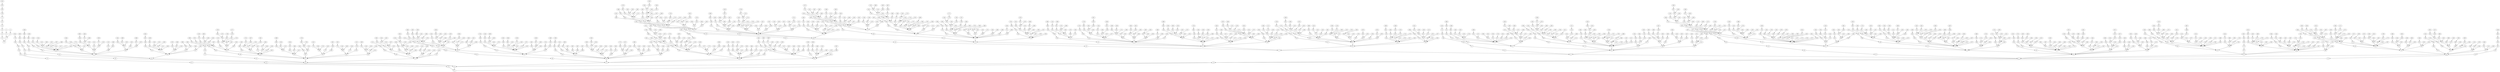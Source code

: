 digraph G {
7 -> 9;
5 -> 7;
3 -> 5;
6 -> 7;
4 -> 6;
10 -> 9;
13 -> 15;
11 -> 13;
12 -> 10;
15 -> 11;
14 -> 11;
16 -> 12;
21 -> 13;
19 -> 21;
17 -> 19;
18 -> 13;
20 -> 14;
22 -> 15;
25 -> 15;
23 -> 25;
24 -> 16;
26 -> 17;
27 -> 15;
28 -> 18;
33 -> 17;
31 -> 33;
29 -> 31;
30 -> 19;
32 -> 20;
34 -> 21;
35 -> 17;
36 -> 22;
39 -> 19;
37 -> 39;
38 -> 23;
40 -> 24;
45 -> 21;
43 -> 45;
41 -> 43;
42 -> 25;
44 -> 26;
46 -> 27;
49 -> 21;
47 -> 49;
48 -> 28;
50 -> 29;
51 -> 23;
52 -> 30;
55 -> 21;
53 -> 55;
54 -> 31;
56 -> 32;
57 -> 25;
58 -> 33;
63 -> 27;
61 -> 63;
59 -> 61;
60 -> 34;
62 -> 35;
64 -> 36;
65 -> 23;
66 -> 37;
69 -> 29;
67 -> 69;
68 -> 38;
70 -> 39;
75 -> 31;
73 -> 75;
71 -> 73;
72 -> 40;
74 -> 41;
76 -> 42;
77 -> 25;
78 -> 43;
81 -> 33;
79 -> 81;
80 -> 44;
82 -> 45;
85 -> 27;
83 -> 85;
84 -> 46;
86 -> 47;
87 -> 35;
88 -> 48;
91 -> 27;
89 -> 91;
90 -> 49;
92 -> 50;
93 -> 37;
94 -> 51;
95 -> 29;
96 -> 52;
99 -> 39;
97 -> 99;
98 -> 53;
100 -> 54;
105 -> 41;
103 -> 105;
101 -> 103;
102 -> 55;
104 -> 56;
106 -> 57;
111 -> 43;
109 -> 111;
107 -> 109;
108 -> 58;
110 -> 59;
112 -> 60;
115 -> 33;
113 -> 115;
114 -> 61;
116 -> 62;
117 -> 45;
118 -> 63;
119 -> 31;
120 -> 64;
121 -> 33;
122 -> 65;
123 -> 47;
124 -> 66;
125 -> 35;
126 -> 67;
129 -> 49;
127 -> 129;
128 -> 68;
130 -> 69;
133 -> 33;
131 -> 133;
132 -> 70;
134 -> 71;
135 -> 51;
136 -> 72;
141 -> 53;
139 -> 141;
137 -> 139;
138 -> 73;
140 -> 74;
142 -> 75;
143 -> 35;
144 -> 76;
145 -> 39;
146 -> 77;
147 -> 55;
148 -> 78;
153 -> 57;
151 -> 153;
149 -> 151;
150 -> 79;
152 -> 80;
154 -> 81;
155 -> 41;
156 -> 82;
159 -> 59;
157 -> 159;
158 -> 83;
160 -> 84;
161 -> 37;
162 -> 85;
165 -> 61;
163 -> 165;
164 -> 86;
166 -> 87;
169 -> 39;
167 -> 169;
168 -> 88;
170 -> 89;
171 -> 63;
172 -> 90;
175 -> 45;
173 -> 175;
174 -> 91;
176 -> 92;
177 -> 65;
178 -> 93;
183 -> 67;
181 -> 183;
179 -> 181;
180 -> 94;
182 -> 95;
184 -> 96;
185 -> 47;
186 -> 97;
187 -> 39;
188 -> 98;
189 -> 69;
190 -> 99;
195 -> 71;
193 -> 195;
191 -> 193;
192 -> 100;
194 -> 101;
196 -> 102;
201 -> 73;
199 -> 201;
197 -> 199;
198 -> 103;
200 -> 104;
202 -> 105;
203 -> 43;
204 -> 106;
205 -> 51;
206 -> 107;
207 -> 75;
208 -> 108;
209 -> 41;
210 -> 109;
213 -> 77;
211 -> 213;
212 -> 110;
214 -> 111;
215 -> 53;
216 -> 112;
217 -> 45;
218 -> 113;
219 -> 79;
220 -> 114;
221 -> 43;
222 -> 115;
225 -> 81;
223 -> 225;
224 -> 116;
226 -> 117;
231 -> 83;
229 -> 231;
227 -> 229;
228 -> 118;
230 -> 119;
232 -> 120;
235 -> 57;
233 -> 235;
234 -> 121;
236 -> 122;
237 -> 85;
238 -> 123;
243 -> 87;
241 -> 243;
239 -> 241;
240 -> 124;
242 -> 125;
244 -> 126;
245 -> 59;
246 -> 127;
247 -> 45;
248 -> 128;
249 -> 89;
250 -> 129;
253 -> 45;
251 -> 253;
252 -> 130;
254 -> 131;
255 -> 91;
256 -> 132;
259 -> 51;
257 -> 259;
258 -> 133;
260 -> 134;
261 -> 93;
262 -> 135;
265 -> 63;
263 -> 265;
264 -> 136;
266 -> 137;
267 -> 95;
268 -> 138;
273 -> 97;
271 -> 273;
269 -> 271;
270 -> 139;
272 -> 140;
274 -> 141;
275 -> 65;
276 -> 142;
279 -> 99;
277 -> 279;
278 -> 143;
280 -> 144;
285 -> 101;
283 -> 285;
281 -> 283;
282 -> 145;
284 -> 146;
286 -> 147;
287 -> 55;
288 -> 148;
289 -> 51;
290 -> 149;
291 -> 103;
292 -> 150;
295 -> 69;
293 -> 295;
294 -> 151;
296 -> 152;
297 -> 105;
298 -> 153;
299 -> 49;
300 -> 154;
301 -> 57;
302 -> 155;
303 -> 107;
304 -> 156;
305 -> 71;
306 -> 157;
309 -> 109;
307 -> 309;
308 -> 158;
310 -> 159;
315 -> 111;
313 -> 315;
311 -> 313;
312 -> 160;
314 -> 161;
316 -> 162;
319 -> 51;
317 -> 319;
318 -> 163;
320 -> 164;
321 -> 113;
322 -> 165;
323 -> 53;
324 -> 166;
325 -> 75;
326 -> 167;
327 -> 115;
328 -> 168;
329 -> 61;
330 -> 169;
333 -> 117;
331 -> 333;
332 -> 170;
334 -> 171;
335 -> 77;
336 -> 172;
339 -> 119;
337 -> 339;
338 -> 173;
340 -> 174;
341 -> 53;
342 -> 175;
343 -> 63;
344 -> 176;
345 -> 121;
346 -> 177;
351 -> 123;
349 -> 351;
347 -> 349;
348 -> 178;
350 -> 179;
352 -> 180;
355 -> 81;
353 -> 355;
354 -> 181;
356 -> 182;
357 -> 125;
358 -> 183;
361 -> 57;
359 -> 361;
360 -> 184;
362 -> 185;
363 -> 127;
364 -> 186;
365 -> 83;
366 -> 187;
369 -> 129;
367 -> 369;
368 -> 188;
370 -> 189;
371 -> 67;
372 -> 190;
375 -> 131;
373 -> 375;
374 -> 191;
376 -> 192;
377 -> 55;
378 -> 193;
381 -> 133;
379 -> 381;
380 -> 194;
382 -> 195;
385 -> 87;
383 -> 385;
384 -> 196;
386 -> 197;
387 -> 135;
388 -> 198;
391 -> 57;
389 -> 391;
390 -> 199;
392 -> 200;
393 -> 137;
394 -> 201;
395 -> 89;
396 -> 202;
399 -> 139;
397 -> 399;
398 -> 203;
400 -> 204;
403 -> 57;
401 -> 403;
402 -> 205;
404 -> 206;
405 -> 141;
406 -> 207;
407 -> 59;
408 -> 208;
411 -> 143;
409 -> 411;
410 -> 209;
412 -> 210;
413 -> 73;
414 -> 211;
415 -> 93;
416 -> 212;
417 -> 145;
418 -> 213;
423 -> 147;
421 -> 423;
419 -> 421;
420 -> 214;
422 -> 215;
424 -> 216;
425 -> 95;
426 -> 217;
427 -> 75;
428 -> 218;
429 -> 149;
430 -> 219;
435 -> 151;
433 -> 435;
431 -> 433;
432 -> 220;
434 -> 221;
436 -> 222;
437 -> 61;
438 -> 223;
441 -> 153;
439 -> 441;
440 -> 224;
442 -> 225;
445 -> 99;
443 -> 445;
444 -> 226;
446 -> 227;
447 -> 155;
448 -> 228;
451 -> 63;
449 -> 451;
450 -> 229;
452 -> 230;
453 -> 157;
454 -> 231;
455 -> 101;
456 -> 232;
459 -> 159;
457 -> 459;
458 -> 233;
460 -> 234;
465 -> 161;
463 -> 465;
461 -> 463;
462 -> 235;
464 -> 236;
466 -> 237;
469 -> 81;
467 -> 469;
468 -> 238;
470 -> 239;
471 -> 163;
472 -> 240;
473 -> 65;
474 -> 241;
475 -> 105;
476 -> 242;
477 -> 165;
478 -> 243;
481 -> 63;
479 -> 481;
480 -> 244;
482 -> 245;
483 -> 167;
484 -> 246;
485 -> 107;
486 -> 247;
489 -> 169;
487 -> 489;
488 -> 248;
490 -> 249;
493 -> 63;
491 -> 493;
492 -> 250;
494 -> 251;
495 -> 171;
496 -> 252;
497 -> 85;
498 -> 253;
501 -> 173;
499 -> 501;
500 -> 254;
502 -> 255;
505 -> 111;
503 -> 505;
504 -> 256;
506 -> 257;
507 -> 175;
508 -> 258;
511 -> 87;
509 -> 511;
510 -> 259;
512 -> 260;
513 -> 177;
514 -> 261;
515 -> 113;
516 -> 262;
517 -> 69;
518 -> 263;
519 -> 179;
520 -> 264;
525 -> 181;
523 -> 525;
521 -> 523;
522 -> 265;
524 -> 266;
526 -> 267;
527 -> 65;
528 -> 268;
529 -> 69;
530 -> 269;
531 -> 183;
532 -> 270;
533 -> 67;
534 -> 271;
535 -> 117;
536 -> 272;
537 -> 185;
538 -> 273;
539 -> 91;
540 -> 274;
543 -> 187;
541 -> 543;
542 -> 275;
544 -> 276;
545 -> 119;
546 -> 277;
549 -> 189;
547 -> 549;
548 -> 278;
550 -> 279;
551 -> 67;
552 -> 280;
553 -> 93;
554 -> 281;
555 -> 191;
556 -> 282;
559 -> 69;
557 -> 559;
558 -> 283;
560 -> 284;
561 -> 193;
562 -> 285;
565 -> 123;
563 -> 565;
564 -> 286;
566 -> 287;
567 -> 195;
568 -> 288;
573 -> 197;
571 -> 573;
569 -> 571;
570 -> 289;
572 -> 290;
574 -> 291;
575 -> 125;
576 -> 292;
579 -> 199;
577 -> 579;
578 -> 293;
580 -> 294;
581 -> 97;
582 -> 295;
583 -> 75;
584 -> 296;
585 -> 201;
586 -> 297;
589 -> 69;
587 -> 589;
588 -> 298;
590 -> 299;
591 -> 203;
592 -> 300;
595 -> 129;
593 -> 595;
594 -> 301;
596 -> 302;
597 -> 205;
598 -> 303;
603 -> 207;
601 -> 603;
599 -> 601;
600 -> 304;
602 -> 305;
604 -> 306;
605 -> 131;
606 -> 307;
609 -> 209;
607 -> 609;
608 -> 308;
610 -> 309;
611 -> 73;
612 -> 310;
615 -> 211;
613 -> 615;
614 -> 311;
616 -> 312;
621 -> 213;
619 -> 621;
617 -> 619;
618 -> 313;
620 -> 314;
622 -> 315;
623 -> 103;
624 -> 316;
625 -> 135;
626 -> 317;
627 -> 215;
628 -> 318;
629 -> 71;
630 -> 319;
633 -> 217;
631 -> 633;
632 -> 320;
634 -> 321;
635 -> 137;
636 -> 322;
637 -> 105;
638 -> 323;
639 -> 219;
640 -> 324;
645 -> 221;
643 -> 645;
641 -> 643;
642 -> 325;
644 -> 326;
646 -> 327;
649 -> 81;
647 -> 649;
648 -> 328;
650 -> 329;
651 -> 223;
652 -> 330;
655 -> 141;
653 -> 655;
654 -> 331;
656 -> 332;
657 -> 225;
658 -> 333;
663 -> 227;
661 -> 663;
659 -> 661;
660 -> 334;
662 -> 335;
664 -> 336;
665 -> 143;
666 -> 337;
667 -> 75;
668 -> 338;
669 -> 229;
670 -> 339;
671 -> 83;
672 -> 340;
675 -> 231;
673 -> 675;
674 -> 341;
676 -> 342;
679 -> 111;
677 -> 679;
678 -> 343;
680 -> 344;
681 -> 233;
682 -> 345;
685 -> 147;
683 -> 685;
684 -> 346;
686 -> 347;
687 -> 235;
688 -> 348;
689 -> 79;
690 -> 349;
693 -> 237;
691 -> 693;
692 -> 350;
694 -> 351;
695 -> 149;
696 -> 352;
697 -> 75;
698 -> 353;
699 -> 239;
700 -> 354;
703 -> 75;
701 -> 703;
702 -> 355;
704 -> 356;
705 -> 241;
706 -> 357;
707 -> 115;
708 -> 358;
711 -> 243;
709 -> 711;
710 -> 359;
712 -> 360;
713 -> 77;
714 -> 361;
715 -> 153;
716 -> 362;
717 -> 245;
718 -> 363;
721 -> 117;
719 -> 721;
720 -> 364;
722 -> 365;
723 -> 247;
724 -> 366;
725 -> 155;
726 -> 367;
729 -> 249;
727 -> 729;
728 -> 368;
730 -> 369;
731 -> 77;
732 -> 370;
735 -> 251;
733 -> 735;
734 -> 371;
736 -> 372;
737 -> 89;
738 -> 373;
741 -> 253;
739 -> 741;
740 -> 374;
742 -> 375;
745 -> 159;
743 -> 745;
744 -> 376;
746 -> 377;
747 -> 255;
748 -> 378;
749 -> 121;
750 -> 379;
753 -> 257;
751 -> 753;
752 -> 380;
754 -> 381;
755 -> 161;
756 -> 382;
759 -> 259;
757 -> 759;
758 -> 383;
760 -> 384;
763 -> 123;
761 -> 763;
762 -> 385;
764 -> 386;
765 -> 261;
766 -> 387;
767 -> 85;
768 -> 388;
771 -> 263;
769 -> 771;
770 -> 389;
772 -> 390;
775 -> 165;
773 -> 775;
774 -> 391;
776 -> 392;
777 -> 265;
778 -> 393;
779 -> 79;
780 -> 394;
781 -> 93;
782 -> 395;
783 -> 267;
784 -> 396;
785 -> 167;
786 -> 397;
789 -> 269;
787 -> 789;
788 -> 398;
790 -> 399;
791 -> 127;
792 -> 400;
793 -> 87;
794 -> 401;
795 -> 271;
796 -> 402;
799 -> 81;
797 -> 799;
798 -> 403;
800 -> 404;
801 -> 273;
802 -> 405;
803 -> 95;
804 -> 406;
805 -> 171;
806 -> 407;
807 -> 275;
808 -> 408;
813 -> 277;
811 -> 813;
809 -> 811;
810 -> 409;
812 -> 410;
814 -> 411;
815 -> 173;
816 -> 412;
817 -> 81;
818 -> 413;
819 -> 279;
820 -> 414;
825 -> 281;
823 -> 825;
821 -> 823;
822 -> 415;
824 -> 416;
826 -> 417;
831 -> 283;
829 -> 831;
827 -> 829;
828 -> 418;
830 -> 419;
832 -> 420;
833 -> 133;
834 -> 421;
835 -> 177;
836 -> 422;
837 -> 285;
838 -> 423;
841 -> 87;
839 -> 841;
840 -> 424;
842 -> 425;
843 -> 287;
844 -> 426;
845 -> 179;
846 -> 427;
847 -> 135;
848 -> 428;
849 -> 289;
850 -> 429;
851 -> 83;
852 -> 430;
855 -> 291;
853 -> 855;
854 -> 431;
856 -> 432;
861 -> 293;
859 -> 861;
857 -> 859;
858 -> 433;
860 -> 434;
862 -> 435;
865 -> 183;
863 -> 865;
864 -> 436;
866 -> 437;
867 -> 295;
868 -> 438;
869 -> 101;
870 -> 439;
871 -> 93;
872 -> 440;
873 -> 297;
874 -> 441;
875 -> 185;
876 -> 442;
879 -> 299;
877 -> 879;
878 -> 443;
880 -> 444;
885 -> 301;
883 -> 885;
881 -> 883;
882 -> 445;
884 -> 446;
886 -> 447;
889 -> 141;
887 -> 889;
888 -> 448;
890 -> 449;
891 -> 303;
892 -> 450;
893 -> 85;
894 -> 451;
895 -> 189;
896 -> 452;
897 -> 305;
898 -> 453;
899 -> 89;
900 -> 454;
901 -> 87;
902 -> 455;
903 -> 307;
904 -> 456;
905 -> 191;
906 -> 457;
909 -> 309;
907 -> 909;
908 -> 458;
910 -> 459;
913 -> 105;
911 -> 913;
912 -> 460;
914 -> 461;
915 -> 311;
916 -> 462;
917 -> 145;
918 -> 463;
921 -> 313;
919 -> 921;
920 -> 464;
922 -> 465;
923 -> 97;
924 -> 466;
925 -> 195;
926 -> 467;
927 -> 315;
928 -> 468;
931 -> 147;
929 -> 931;
930 -> 469;
932 -> 470;
933 -> 317;
934 -> 471;
935 -> 197;
936 -> 472;
939 -> 319;
937 -> 939;
938 -> 473;
940 -> 474;
943 -> 87;
941 -> 943;
942 -> 475;
944 -> 476;
945 -> 321;
946 -> 477;
949 -> 99;
947 -> 949;
948 -> 478;
950 -> 479;
951 -> 323;
952 -> 480;
955 -> 201;
953 -> 955;
954 -> 481;
956 -> 482;
957 -> 325;
958 -> 483;
959 -> 151;
960 -> 484;
961 -> 93;
962 -> 485;
963 -> 327;
964 -> 486;
965 -> 203;
966 -> 487;
969 -> 329;
967 -> 969;
968 -> 488;
970 -> 489;
973 -> 153;
971 -> 973;
972 -> 490;
974 -> 491;
975 -> 331;
976 -> 492;
979 -> 111;
977 -> 979;
978 -> 493;
980 -> 494;
981 -> 333;
982 -> 495;
985 -> 207;
983 -> 985;
984 -> 496;
986 -> 497;
987 -> 335;
988 -> 498;
989 -> 89;
990 -> 499;
993 -> 337;
991 -> 993;
992 -> 500;
994 -> 501;
995 -> 209;
996 -> 502;
999 -> 339;
997 -> 999;
998 -> 503;
1000 -> 504;
1001 -> 157;
1002 -> 505;
1003 -> 93;
1004 -> 506;
1005 -> 341;
1006 -> 507;
1007 -> 91;
1008 -> 508;
1011 -> 343;
1009 -> 1011;
1010 -> 509;
1012 -> 510;
1015 -> 213;
1013 -> 1015;
1014 -> 511;
1016 -> 512;
1017 -> 345;
1018 -> 513;
1023 -> 347;
1021 -> 1023;
1019 -> 1021;
1020 -> 514;
1022 -> 515;
1024 -> 516;
1025 -> 215;
1026 -> 517;
1027 -> 105;
1028 -> 518;
1029 -> 349;
1030 -> 519;
1035 -> 351;
1033 -> 1035;
1031 -> 1033;
1032 -> 520;
1034 -> 521;
1036 -> 522;
1037 -> 95;
1038 -> 523;
1041 -> 353;
1039 -> 1041;
1040 -> 524;
1042 -> 525;
1043 -> 163;
1044 -> 526;
1045 -> 219;
1046 -> 527;
1047 -> 355;
1048 -> 528;
1053 -> 357;
1051 -> 1053;
1049 -> 1051;
1050 -> 529;
1052 -> 530;
1054 -> 531;
1055 -> 221;
1056 -> 532;
1057 -> 165;
1058 -> 533;
1059 -> 359;
1060 -> 534;
1065 -> 361;
1063 -> 1065;
1061 -> 1063;
1062 -> 535;
1064 -> 536;
1066 -> 537;
1067 -> 119;
1068 -> 538;
1071 -> 363;
1069 -> 1071;
1070 -> 539;
1072 -> 540;
1073 -> 95;
1074 -> 541;
1075 -> 225;
1076 -> 542;
1077 -> 365;
1078 -> 543;
1079 -> 109;
1080 -> 544;
1081 -> 93;
1082 -> 545;
1083 -> 367;
1084 -> 546;
1085 -> 227;
1086 -> 547;
1089 -> 369;
1087 -> 1089;
1088 -> 548;
1090 -> 549;
1095 -> 371;
1093 -> 1095;
1091 -> 1093;
1092 -> 550;
1094 -> 551;
1096 -> 552;
1099 -> 171;
1097 -> 1099;
1098 -> 553;
1100 -> 554;
1101 -> 373;
1102 -> 555;
1105 -> 231;
1103 -> 1105;
1104 -> 556;
1106 -> 557;
1107 -> 375;
1108 -> 558;
1111 -> 123;
1109 -> 1111;
1110 -> 559;
1112 -> 560;
1113 -> 377;
1114 -> 561;
1115 -> 233;
1116 -> 562;
1119 -> 379;
1117 -> 1119;
1118 -> 563;
1120 -> 564;
1121 -> 97;
1122 -> 565;
1125 -> 381;
1123 -> 1125;
1124 -> 566;
1126 -> 567;
1127 -> 175;
1128 -> 568;
1131 -> 383;
1129 -> 1131;
1130 -> 569;
1132 -> 570;
1133 -> 125;
1134 -> 571;
1135 -> 237;
1136 -> 572;
1137 -> 385;
1138 -> 573;
1139 -> 101;
1140 -> 574;
1141 -> 177;
1142 -> 575;
1143 -> 387;
1144 -> 576;
1145 -> 239;
1146 -> 577;
1147 -> 99;
1148 -> 578;
1149 -> 389;
1150 -> 579;
1155 -> 391;
1153 -> 1155;
1151 -> 1153;
1152 -> 580;
1154 -> 581;
1156 -> 582;
1157 -> 115;
1158 -> 583;
1159 -> 99;
1160 -> 584;
1161 -> 393;
1162 -> 585;
1165 -> 243;
1163 -> 1165;
1164 -> 586;
1166 -> 587;
1167 -> 395;
1168 -> 588;
1169 -> 181;
1170 -> 589;
1173 -> 397;
1171 -> 1173;
1172 -> 590;
1174 -> 591;
1175 -> 245;
1176 -> 592;
1177 -> 129;
1178 -> 593;
1179 -> 399;
1180 -> 594;
1183 -> 183;
1181 -> 1183;
1182 -> 595;
1184 -> 596;
1185 -> 401;
1186 -> 597;
1189 -> 99;
1187 -> 1189;
1188 -> 598;
1190 -> 599;
1191 -> 403;
1192 -> 600;
1195 -> 249;
1193 -> 1195;
1194 -> 601;
1196 -> 602;
1197 -> 405;
1198 -> 603;
1199 -> 131;
1200 -> 604;
1203 -> 407;
1201 -> 1203;
1202 -> 605;
1204 -> 606;
1205 -> 251;
1206 -> 607;
1207 -> 105;
1208 -> 608;
1209 -> 409;
1210 -> 609;
1211 -> 187;
1212 -> 610;
1215 -> 411;
1213 -> 1215;
1214 -> 611;
1216 -> 612;
1219 -> 99;
1217 -> 1219;
1218 -> 613;
1220 -> 614;
1221 -> 413;
1222 -> 615;
1225 -> 255;
1223 -> 1225;
1224 -> 616;
1226 -> 617;
1227 -> 415;
1228 -> 618;
1233 -> 417;
1231 -> 1233;
1229 -> 1231;
1230 -> 619;
1232 -> 620;
1234 -> 621;
1235 -> 257;
1236 -> 622;
1239 -> 419;
1237 -> 1239;
1238 -> 623;
1240 -> 624;
1241 -> 107;
1242 -> 625;
1243 -> 135;
1244 -> 626;
1245 -> 421;
1246 -> 627;
1247 -> 101;
1248 -> 628;
1251 -> 423;
1249 -> 1251;
1250 -> 629;
1252 -> 630;
1253 -> 193;
1254 -> 631;
1255 -> 261;
1256 -> 632;
1257 -> 425;
1258 -> 633;
1261 -> 123;
1259 -> 1261;
1260 -> 634;
1262 -> 635;
1263 -> 427;
1264 -> 636;
1265 -> 263;
1266 -> 637;
1267 -> 195;
1268 -> 638;
1269 -> 429;
1270 -> 639;
1271 -> 103;
1272 -> 640;
1273 -> 105;
1274 -> 641;
1275 -> 431;
1276 -> 642;
1281 -> 433;
1279 -> 1281;
1277 -> 1279;
1278 -> 643;
1280 -> 644;
1282 -> 645;
1285 -> 267;
1283 -> 1285;
1284 -> 646;
1286 -> 647;
1287 -> 435;
1288 -> 648;
1293 -> 437;
1291 -> 1293;
1289 -> 1291;
1290 -> 649;
1292 -> 650;
1294 -> 651;
1295 -> 269;
1296 -> 652;
1299 -> 439;
1297 -> 1299;
1298 -> 653;
1300 -> 654;
1305 -> 441;
1303 -> 1305;
1301 -> 1303;
1302 -> 655;
1304 -> 656;
1306 -> 657;
1309 -> 201;
1307 -> 1309;
1308 -> 658;
1310 -> 659;
1311 -> 443;
1312 -> 660;
1313 -> 127;
1314 -> 661;
1315 -> 273;
1316 -> 662;
1317 -> 445;
1318 -> 663;
1323 -> 447;
1321 -> 1323;
1319 -> 1321;
1320 -> 664;
1322 -> 665;
1324 -> 666;
1325 -> 275;
1326 -> 667;
1329 -> 449;
1327 -> 1329;
1328 -> 668;
1330 -> 669;
1331 -> 143;
1332 -> 670;
1333 -> 105;
1334 -> 671;
1335 -> 451;
1336 -> 672;
1337 -> 205;
1338 -> 673;
1339 -> 129;
1340 -> 674;
1341 -> 453;
1342 -> 675;
1343 -> 113;
1344 -> 676;
1345 -> 279;
1346 -> 677;
1347 -> 455;
1348 -> 678;
1349 -> 109;
1350 -> 679;
1351 -> 207;
1352 -> 680;
1353 -> 457;
1354 -> 681;
1355 -> 281;
1356 -> 682;
1357 -> 105;
1358 -> 683;
1359 -> 459;
1360 -> 684;
1363 -> 105;
1361 -> 1363;
1362 -> 685;
1364 -> 686;
1365 -> 461;
1366 -> 687;
1369 -> 111;
1367 -> 1369;
1368 -> 688;
1370 -> 689;
1371 -> 463;
1372 -> 690;
1375 -> 285;
1373 -> 1375;
1374 -> 691;
1376 -> 692;
1377 -> 465;
1378 -> 693;
1379 -> 211;
1380 -> 694;
1383 -> 467;
1381 -> 1383;
1382 -> 695;
1384 -> 696;
1385 -> 287;
1386 -> 697;
1387 -> 111;
1388 -> 698;
1389 -> 469;
1390 -> 699;
1391 -> 133;
1392 -> 700;
1393 -> 213;
1394 -> 701;
1395 -> 471;
1396 -> 702;
1397 -> 149;
1398 -> 703;
1401 -> 473;
1399 -> 1401;
1400 -> 704;
1402 -> 705;
1403 -> 107;
1404 -> 706;
1405 -> 291;
1406 -> 707;
1407 -> 475;
1408 -> 708;
1411 -> 117;
1409 -> 1411;
1410 -> 709;
1412 -> 710;
1413 -> 477;
1414 -> 711;
1415 -> 293;
1416 -> 712;
1417 -> 135;
1418 -> 713;
1419 -> 479;
1420 -> 714;
1421 -> 217;
1422 -> 715;
1425 -> 481;
1423 -> 1425;
1424 -> 716;
1426 -> 717;
1431 -> 483;
1429 -> 1431;
1427 -> 1429;
1428 -> 718;
1430 -> 719;
1432 -> 720;
1435 -> 297;
1433 -> 1435;
1434 -> 721;
1436 -> 722;
1437 -> 485;
1438 -> 723;
1441 -> 153;
1439 -> 1441;
1440 -> 724;
1442 -> 725;
1443 -> 487;
1444 -> 726;
1445 -> 299;
1446 -> 727;
1449 -> 489;
1447 -> 1449;
1448 -> 728;
1450 -> 729;
1455 -> 491;
1453 -> 1455;
1451 -> 1453;
1452 -> 730;
1454 -> 731;
1456 -> 732;
1457 -> 109;
1458 -> 733;
1461 -> 493;
1459 -> 1461;
1460 -> 734;
1462 -> 735;
1463 -> 223;
1464 -> 736;
1465 -> 303;
1466 -> 737;
1467 -> 495;
1468 -> 738;
1469 -> 139;
1470 -> 739;
1473 -> 497;
1471 -> 1473;
1472 -> 740;
1474 -> 741;
1475 -> 305;
1476 -> 742;
1477 -> 225;
1478 -> 743;
1479 -> 499;
1480 -> 744;
1485 -> 501;
1483 -> 1485;
1481 -> 1483;
1482 -> 745;
1484 -> 746;
1486 -> 747;
1491 -> 503;
1489 -> 1491;
1487 -> 1489;
1488 -> 748;
1490 -> 749;
1492 -> 750;
1495 -> 309;
1493 -> 1495;
1494 -> 751;
1496 -> 752;
1497 -> 505;
1498 -> 753;
1501 -> 117;
1499 -> 1501;
1500 -> 754;
1502 -> 755;
1503 -> 507;
1504 -> 756;
1505 -> 311;
1506 -> 757;
1507 -> 159;
1508 -> 758;
1509 -> 509;
1510 -> 759;
1513 -> 123;
1511 -> 1513;
1512 -> 760;
1514 -> 761;
1515 -> 511;
1516 -> 762;
1517 -> 115;
1518 -> 763;
1519 -> 231;
1520 -> 764;
1521 -> 513;
1522 -> 765;
1525 -> 315;
1523 -> 1525;
1524 -> 766;
1526 -> 767;
1527 -> 515;
1528 -> 768;
1529 -> 161;
1530 -> 769;
1533 -> 517;
1531 -> 1533;
1532 -> 770;
1534 -> 771;
1535 -> 317;
1536 -> 772;
1537 -> 111;
1538 -> 773;
1539 -> 519;
1540 -> 774;
1541 -> 113;
1542 -> 775;
1545 -> 521;
1543 -> 1545;
1544 -> 776;
1546 -> 777;
1547 -> 235;
1548 -> 778;
1551 -> 523;
1549 -> 1551;
1550 -> 779;
1552 -> 780;
1555 -> 321;
1553 -> 1555;
1554 -> 781;
1556 -> 782;
1557 -> 525;
1558 -> 783;
1561 -> 237;
1559 -> 1561;
1560 -> 784;
1562 -> 785;
1563 -> 527;
1564 -> 786;
1565 -> 323;
1566 -> 787;
1569 -> 529;
1567 -> 1569;
1568 -> 788;
1570 -> 789;
1573 -> 165;
1571 -> 1573;
1572 -> 790;
1574 -> 791;
1575 -> 531;
1576 -> 792;
1577 -> 121;
1578 -> 793;
1581 -> 533;
1579 -> 1581;
1580 -> 794;
1582 -> 795;
1585 -> 327;
1583 -> 1585;
1584 -> 796;
1586 -> 797;
1587 -> 535;
1588 -> 798;
1589 -> 241;
1590 -> 799;
1591 -> 117;
1592 -> 800;
1593 -> 537;
1594 -> 801;
1595 -> 329;
1596 -> 802;
1599 -> 539;
1597 -> 1599;
1598 -> 803;
1600 -> 804;
1603 -> 243;
1601 -> 1603;
1602 -> 805;
1604 -> 806;
1605 -> 541;
1606 -> 807;
1611 -> 543;
1609 -> 1611;
1607 -> 1609;
1608 -> 808;
1610 -> 809;
1612 -> 810;
1615 -> 333;
1613 -> 1615;
1614 -> 811;
1616 -> 812;
1617 -> 545;
1618 -> 813;
1623 -> 547;
1621 -> 1623;
1619 -> 1621;
1620 -> 814;
1622 -> 815;
1624 -> 816;
1625 -> 335;
1626 -> 817;
1629 -> 549;
1627 -> 1629;
1628 -> 818;
1630 -> 819;
1631 -> 247;
1632 -> 820;
1633 -> 117;
1634 -> 821;
1635 -> 551;
1636 -> 822;
1639 -> 171;
1637 -> 1639;
1638 -> 823;
1640 -> 824;
1641 -> 553;
1642 -> 825;
1643 -> 115;
1644 -> 826;
1645 -> 339;
1646 -> 827;
1647 -> 555;
1648 -> 828;
1649 -> 131;
1650 -> 829;
1651 -> 153;
1652 -> 830;
1653 -> 557;
1654 -> 831;
1655 -> 341;
1656 -> 832;
1659 -> 559;
1657 -> 1659;
1658 -> 833;
1660 -> 834;
1661 -> 173;
1662 -> 835;
1665 -> 561;
1663 -> 1665;
1664 -> 836;
1666 -> 837;
1671 -> 563;
1669 -> 1671;
1667 -> 1669;
1668 -> 838;
1670 -> 839;
1672 -> 840;
1673 -> 253;
1674 -> 841;
1675 -> 345;
1676 -> 842;
1677 -> 565;
1678 -> 843;
1679 -> 119;
1680 -> 844;
1681 -> 123;
1682 -> 845;
1683 -> 567;
1684 -> 846;
1685 -> 347;
1686 -> 847;
1687 -> 255;
1688 -> 848;
1689 -> 569;
1690 -> 849;
1691 -> 127;
1692 -> 850;
1695 -> 571;
1693 -> 1695;
1694 -> 851;
1696 -> 852;
1701 -> 573;
1699 -> 1701;
1697 -> 1699;
1698 -> 853;
1700 -> 854;
1702 -> 855;
1703 -> 157;
1704 -> 856;
1705 -> 351;
1706 -> 857;
1707 -> 575;
1708 -> 858;
1711 -> 117;
1709 -> 1711;
1710 -> 859;
1712 -> 860;
1713 -> 577;
1714 -> 861;
1715 -> 353;
1716 -> 862;
1717 -> 135;
1718 -> 863;
1719 -> 579;
1720 -> 864;
1725 -> 581;
1723 -> 1725;
1721 -> 1723;
1722 -> 865;
1724 -> 866;
1726 -> 867;
1727 -> 179;
1728 -> 868;
1729 -> 261;
1730 -> 869;
1731 -> 583;
1732 -> 870;
1735 -> 357;
1733 -> 1735;
1734 -> 871;
1736 -> 872;
1737 -> 585;
1738 -> 873;
1739 -> 121;
1740 -> 874;
1743 -> 587;
1741 -> 1743;
1742 -> 875;
1744 -> 876;
1745 -> 359;
1746 -> 877;
1749 -> 589;
1747 -> 1749;
1748 -> 878;
1750 -> 879;
1751 -> 137;
1752 -> 880;
1755 -> 591;
1753 -> 1755;
1754 -> 881;
1756 -> 882;
1757 -> 265;
1758 -> 883;
1761 -> 593;
1759 -> 1761;
1760 -> 884;
1762 -> 885;
1763 -> 125;
1764 -> 886;
1765 -> 363;
1766 -> 887;
1767 -> 595;
1768 -> 888;
1769 -> 119;
1770 -> 889;
1771 -> 267;
1772 -> 890;
1773 -> 597;
1774 -> 891;
1775 -> 365;
1776 -> 892;
1779 -> 599;
1777 -> 1779;
1778 -> 893;
1780 -> 894;
1781 -> 163;
1782 -> 895;
1785 -> 601;
1783 -> 1785;
1784 -> 896;
1786 -> 897;
1791 -> 603;
1789 -> 1791;
1787 -> 1789;
1788 -> 898;
1790 -> 899;
1792 -> 900;
1793 -> 185;
1794 -> 901;
1795 -> 369;
1796 -> 902;
1797 -> 605;
1798 -> 903;
1799 -> 271;
1800 -> 904;
1803 -> 607;
1801 -> 1803;
1802 -> 905;
1804 -> 906;
1805 -> 371;
1806 -> 907;
1807 -> 165;
1808 -> 908;
1809 -> 609;
1810 -> 909;
1813 -> 273;
1811 -> 1813;
1812 -> 910;
1814 -> 911;
1815 -> 611;
1816 -> 912;
1817 -> 125;
1818 -> 913;
1819 -> 141;
1820 -> 914;
1821 -> 613;
1822 -> 915;
1825 -> 375;
1823 -> 1825;
1824 -> 916;
1826 -> 917;
1827 -> 615;
1828 -> 918;
1829 -> 121;
1830 -> 919;
1833 -> 617;
1831 -> 1833;
1832 -> 920;
1834 -> 921;
1835 -> 377;
1836 -> 922;
1837 -> 189;
1838 -> 923;
1839 -> 619;
1840 -> 924;
1841 -> 277;
1842 -> 925;
1843 -> 135;
1844 -> 926;
1845 -> 621;
1846 -> 927;
1849 -> 129;
1847 -> 1849;
1848 -> 928;
1850 -> 929;
1851 -> 623;
1852 -> 930;
1853 -> 143;
1854 -> 931;
1855 -> 381;
1856 -> 932;
1857 -> 625;
1858 -> 933;
1859 -> 191;
1860 -> 934;
1863 -> 627;
1861 -> 1863;
1862 -> 935;
1864 -> 936;
1865 -> 383;
1866 -> 937;
1869 -> 629;
1867 -> 1869;
1868 -> 938;
1870 -> 939;
1875 -> 631;
1873 -> 1875;
1871 -> 1873;
1872 -> 940;
1874 -> 941;
1876 -> 942;
1881 -> 633;
1879 -> 1881;
1877 -> 1879;
1878 -> 943;
1880 -> 944;
1882 -> 945;
1883 -> 283;
1884 -> 946;
1885 -> 387;
1886 -> 947;
1887 -> 635;
1888 -> 948;
1891 -> 123;
1889 -> 1891;
1890 -> 949;
1892 -> 950;
1893 -> 637;
1894 -> 951;
1895 -> 389;
1896 -> 952;
1897 -> 285;
1898 -> 953;
1899 -> 639;
1900 -> 954;
1903 -> 195;
1901 -> 1903;
1902 -> 955;
1904 -> 956;
1905 -> 641;
1906 -> 957;
1909 -> 129;
1907 -> 1909;
1908 -> 958;
1910 -> 959;
1911 -> 643;
1912 -> 960;
1915 -> 393;
1913 -> 1915;
1914 -> 961;
1916 -> 962;
1917 -> 645;
1918 -> 963;
1919 -> 139;
1920 -> 964;
1921 -> 147;
1922 -> 965;
1923 -> 647;
1924 -> 966;
1925 -> 395;
1926 -> 967;
1927 -> 129;
1928 -> 968;
1929 -> 649;
1930 -> 969;
1935 -> 651;
1933 -> 1935;
1931 -> 1933;
1932 -> 970;
1934 -> 971;
1936 -> 972;
1937 -> 175;
1938 -> 973;
1939 -> 291;
1940 -> 974;
1941 -> 653;
1942 -> 975;
1943 -> 125;
1944 -> 976;
1945 -> 399;
1946 -> 977;
1947 -> 655;
1948 -> 978;
1953 -> 657;
1951 -> 1953;
1949 -> 1951;
1950 -> 979;
1952 -> 980;
1954 -> 981;
1955 -> 401;
1956 -> 982;
1957 -> 141;
1958 -> 983;
1959 -> 659;
1960 -> 984;
1961 -> 127;
1962 -> 985;
1963 -> 177;
1964 -> 986;
1965 -> 661;
1966 -> 987;
1967 -> 295;
1968 -> 988;
1969 -> 201;
1970 -> 989;
1971 -> 663;
1972 -> 990;
1975 -> 405;
1973 -> 1975;
1974 -> 991;
1976 -> 992;
1977 -> 665;
1978 -> 993;
1981 -> 297;
1979 -> 1981;
1980 -> 994;
1982 -> 995;
1983 -> 667;
1984 -> 996;
1985 -> 407;
1986 -> 997;
1989 -> 669;
1987 -> 1989;
1988 -> 998;
1990 -> 999;
1991 -> 203;
1992 -> 1000;
1995 -> 671;
1993 -> 1995;
1994 -> 1001;
1996 -> 1002;
2001 -> 673;
1999 -> 2001;
1997 -> 1999;
1998 -> 1003;
2000 -> 1004;
}
